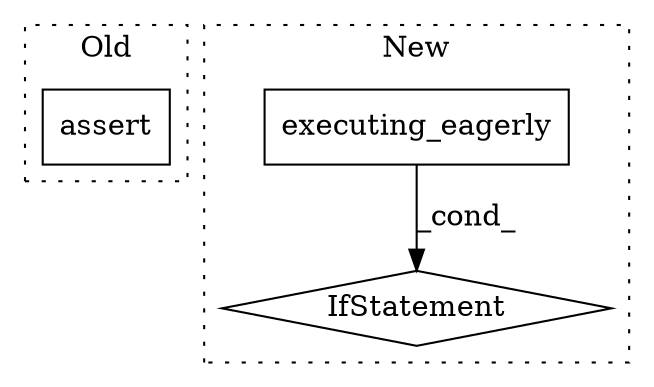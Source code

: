 digraph G {
subgraph cluster0 {
1 [label="assert" a="6" s="613" l="7" shape="box"];
label = "Old";
style="dotted";
}
subgraph cluster1 {
2 [label="executing_eagerly" a="32" s="621" l="19" shape="box"];
3 [label="IfStatement" a="25" s="613,640" l="4,2" shape="diamond"];
label = "New";
style="dotted";
}
2 -> 3 [label="_cond_"];
}
